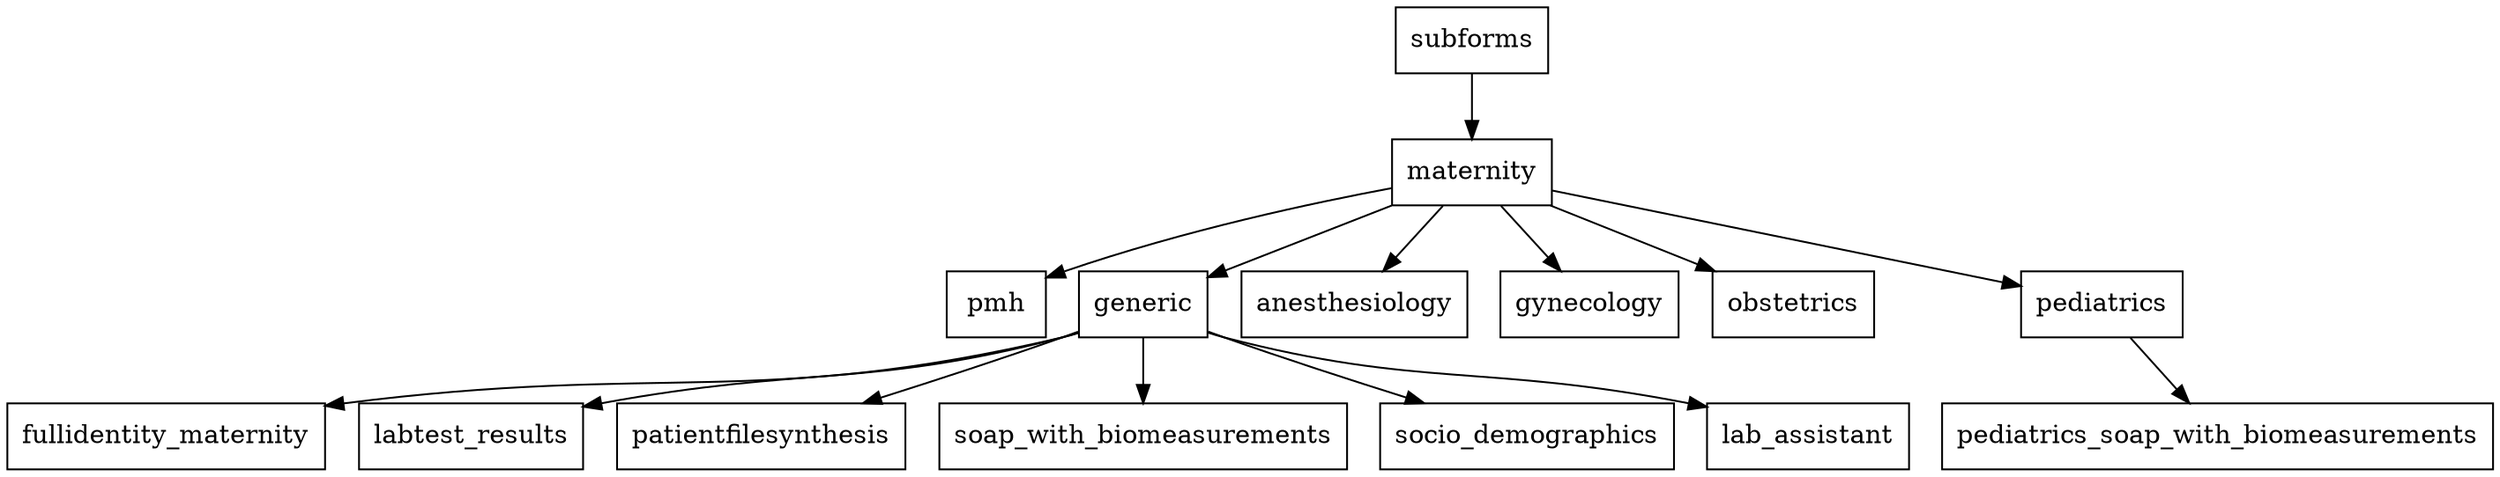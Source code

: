digraph Subforms {
    subforms [shape=box];
    pmh [shape=box];
    maternity [shape=box];
    generic [shape=box];
        fullidentity_maternity [shape=box];
        labtest_results [shape=box];
        patientfilesynthesis [shape=box];
        soap_with_biomeasurements [shape=box];
        socio_demographics [shape=box];
        lab_assistant [shape=box];
    anesthesiology [shape=box];
    gynecology [shape=box];
    obstetrics [shape=box];
    pediatrics [shape=box];
        pediatrics_soap_with_biomeasurements [shape=box];

    subforms -> maternity -> {generic;pmh;anesthesiology;gynecology;obstetrics;pediatrics}

    generic ->
    {fullidentity_maternity;labtest_results;patientfilesynthesis;soap_with_biomeasurements;socio_demographics;lab_assistant}
    
    pediatrics -> pediatrics_soap_with_biomeasurements
}

